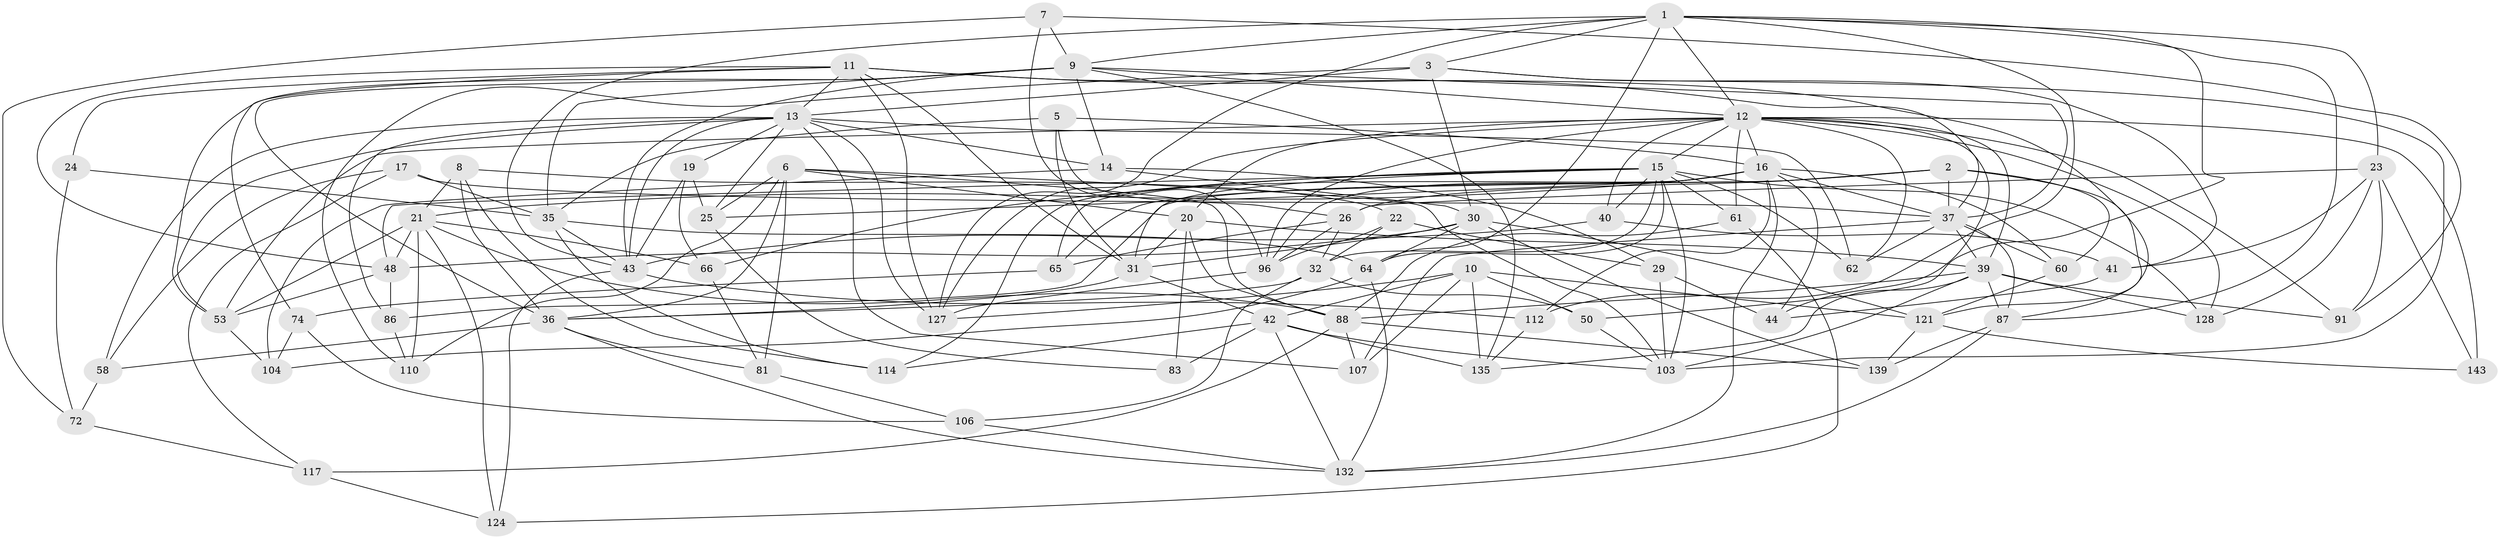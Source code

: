 // original degree distribution, {4: 1.0}
// Generated by graph-tools (version 1.1) at 2025/16/03/09/25 04:16:20]
// undirected, 72 vertices, 207 edges
graph export_dot {
graph [start="1"]
  node [color=gray90,style=filled];
  1 [super="+99+82+4"];
  2 [super="+70"];
  3 [super="+28"];
  5;
  6 [super="+55+118"];
  7;
  8;
  9 [super="+34+27"];
  10 [super="+119"];
  11 [super="+133+79"];
  12 [super="+52+108+98"];
  13 [super="+102+71+75+140"];
  14 [super="+59"];
  15 [super="+85+18+68"];
  16 [super="+120+49"];
  17;
  19;
  20 [super="+38"];
  21 [super="+45+105"];
  22;
  23 [super="+77"];
  24;
  25 [super="+46"];
  26 [super="+47"];
  29;
  30 [super="+33"];
  31 [super="+76+100"];
  32 [super="+51"];
  35 [super="+123+134"];
  36 [super="+73"];
  37 [super="+95+69"];
  39 [super="+54+93"];
  40;
  41;
  42 [super="+94"];
  43 [super="+84"];
  44;
  48 [super="+111"];
  50;
  53 [super="+67"];
  58;
  60;
  61;
  62;
  64 [super="+129"];
  65;
  66;
  72;
  74;
  81;
  83;
  86;
  87 [super="+131"];
  88 [super="+116+89"];
  91;
  96 [super="+97"];
  103 [super="+136+137"];
  104;
  106;
  107;
  110;
  112;
  114;
  117;
  121 [super="+125"];
  124;
  127 [super="+141"];
  128;
  132 [super="+145"];
  135 [super="+144"];
  139;
  143;
  1 -- 112;
  1 -- 50;
  1 -- 43;
  1 -- 23;
  1 -- 3;
  1 -- 12;
  1 -- 9;
  1 -- 127;
  1 -- 87;
  1 -- 64;
  2 -- 37;
  2 -- 60;
  2 -- 65;
  2 -- 26;
  2 -- 86;
  2 -- 87;
  3 -- 13;
  3 -- 41;
  3 -- 110;
  3 -- 103;
  3 -- 30;
  5 -- 31;
  5 -- 26;
  5 -- 16;
  5 -- 35;
  6 -- 110;
  6 -- 81;
  6 -- 20;
  6 -- 103;
  6 -- 25 [weight=2];
  6 -- 36;
  6 -- 88;
  7 -- 72;
  7 -- 91;
  7 -- 96;
  7 -- 9;
  8 -- 22;
  8 -- 36;
  8 -- 114;
  8 -- 21;
  9 -- 135;
  9 -- 36;
  9 -- 53;
  9 -- 14;
  9 -- 12;
  9 -- 37;
  9 -- 43;
  9 -- 35;
  10 -- 127;
  10 -- 135;
  10 -- 107;
  10 -- 121;
  10 -- 50;
  10 -- 42;
  11 -- 48;
  11 -- 74;
  11 -- 121;
  11 -- 37;
  11 -- 13;
  11 -- 24;
  11 -- 127;
  11 -- 31;
  12 -- 128;
  12 -- 143 [weight=2];
  12 -- 20;
  12 -- 91;
  12 -- 127;
  12 -- 96;
  12 -- 53;
  12 -- 39;
  12 -- 61;
  12 -- 15;
  12 -- 16 [weight=2];
  12 -- 40;
  12 -- 62;
  12 -- 44;
  13 -- 86;
  13 -- 127;
  13 -- 62;
  13 -- 14;
  13 -- 58;
  13 -- 19;
  13 -- 53;
  13 -- 107;
  13 -- 43;
  13 -- 25;
  14 -- 104;
  14 -- 29;
  14 -- 30 [weight=2];
  15 -- 48;
  15 -- 66;
  15 -- 103;
  15 -- 40;
  15 -- 61;
  15 -- 62;
  15 -- 31;
  15 -- 32;
  15 -- 114;
  15 -- 128;
  15 -- 64;
  16 -- 37;
  16 -- 96;
  16 -- 65;
  16 -- 112;
  16 -- 44;
  16 -- 132;
  16 -- 21;
  16 -- 60;
  16 -- 25;
  17 -- 58;
  17 -- 117;
  17 -- 35;
  17 -- 37;
  19 -- 25;
  19 -- 43;
  19 -- 66;
  20 -- 83;
  20 -- 39;
  20 -- 31;
  20 -- 88;
  21 -- 66;
  21 -- 88;
  21 -- 124;
  21 -- 48;
  21 -- 53;
  21 -- 110;
  22 -- 96;
  22 -- 29;
  22 -- 32;
  23 -- 143;
  23 -- 91;
  23 -- 128;
  23 -- 41;
  23 -- 26;
  24 -- 72;
  24 -- 35 [weight=2];
  25 -- 83;
  26 -- 65;
  26 -- 32;
  26 -- 96;
  29 -- 44;
  29 -- 103;
  30 -- 48;
  30 -- 121;
  30 -- 64;
  30 -- 139;
  30 -- 31;
  31 -- 36;
  31 -- 42 [weight=2];
  32 -- 106;
  32 -- 50;
  32 -- 36;
  35 -- 64;
  35 -- 43;
  35 -- 114;
  36 -- 81;
  36 -- 132;
  36 -- 58;
  37 -- 62;
  37 -- 39;
  37 -- 107;
  37 -- 60;
  37 -- 87;
  39 -- 128;
  39 -- 135;
  39 -- 91;
  39 -- 103 [weight=2];
  39 -- 87;
  39 -- 88;
  40 -- 41;
  40 -- 43;
  41 -- 44;
  42 -- 83 [weight=2];
  42 -- 135 [weight=2];
  42 -- 132;
  42 -- 114;
  42 -- 103;
  43 -- 112;
  43 -- 124;
  48 -- 53;
  48 -- 86;
  50 -- 103;
  53 -- 104;
  58 -- 72;
  60 -- 121;
  61 -- 124;
  61 -- 88;
  64 -- 104;
  64 -- 132;
  65 -- 74;
  66 -- 81;
  72 -- 117;
  74 -- 106;
  74 -- 104;
  81 -- 106;
  86 -- 110;
  87 -- 132;
  87 -- 139;
  88 -- 107;
  88 -- 139;
  88 -- 117;
  96 -- 127;
  106 -- 132;
  112 -- 135;
  117 -- 124;
  121 -- 139;
  121 -- 143;
}
